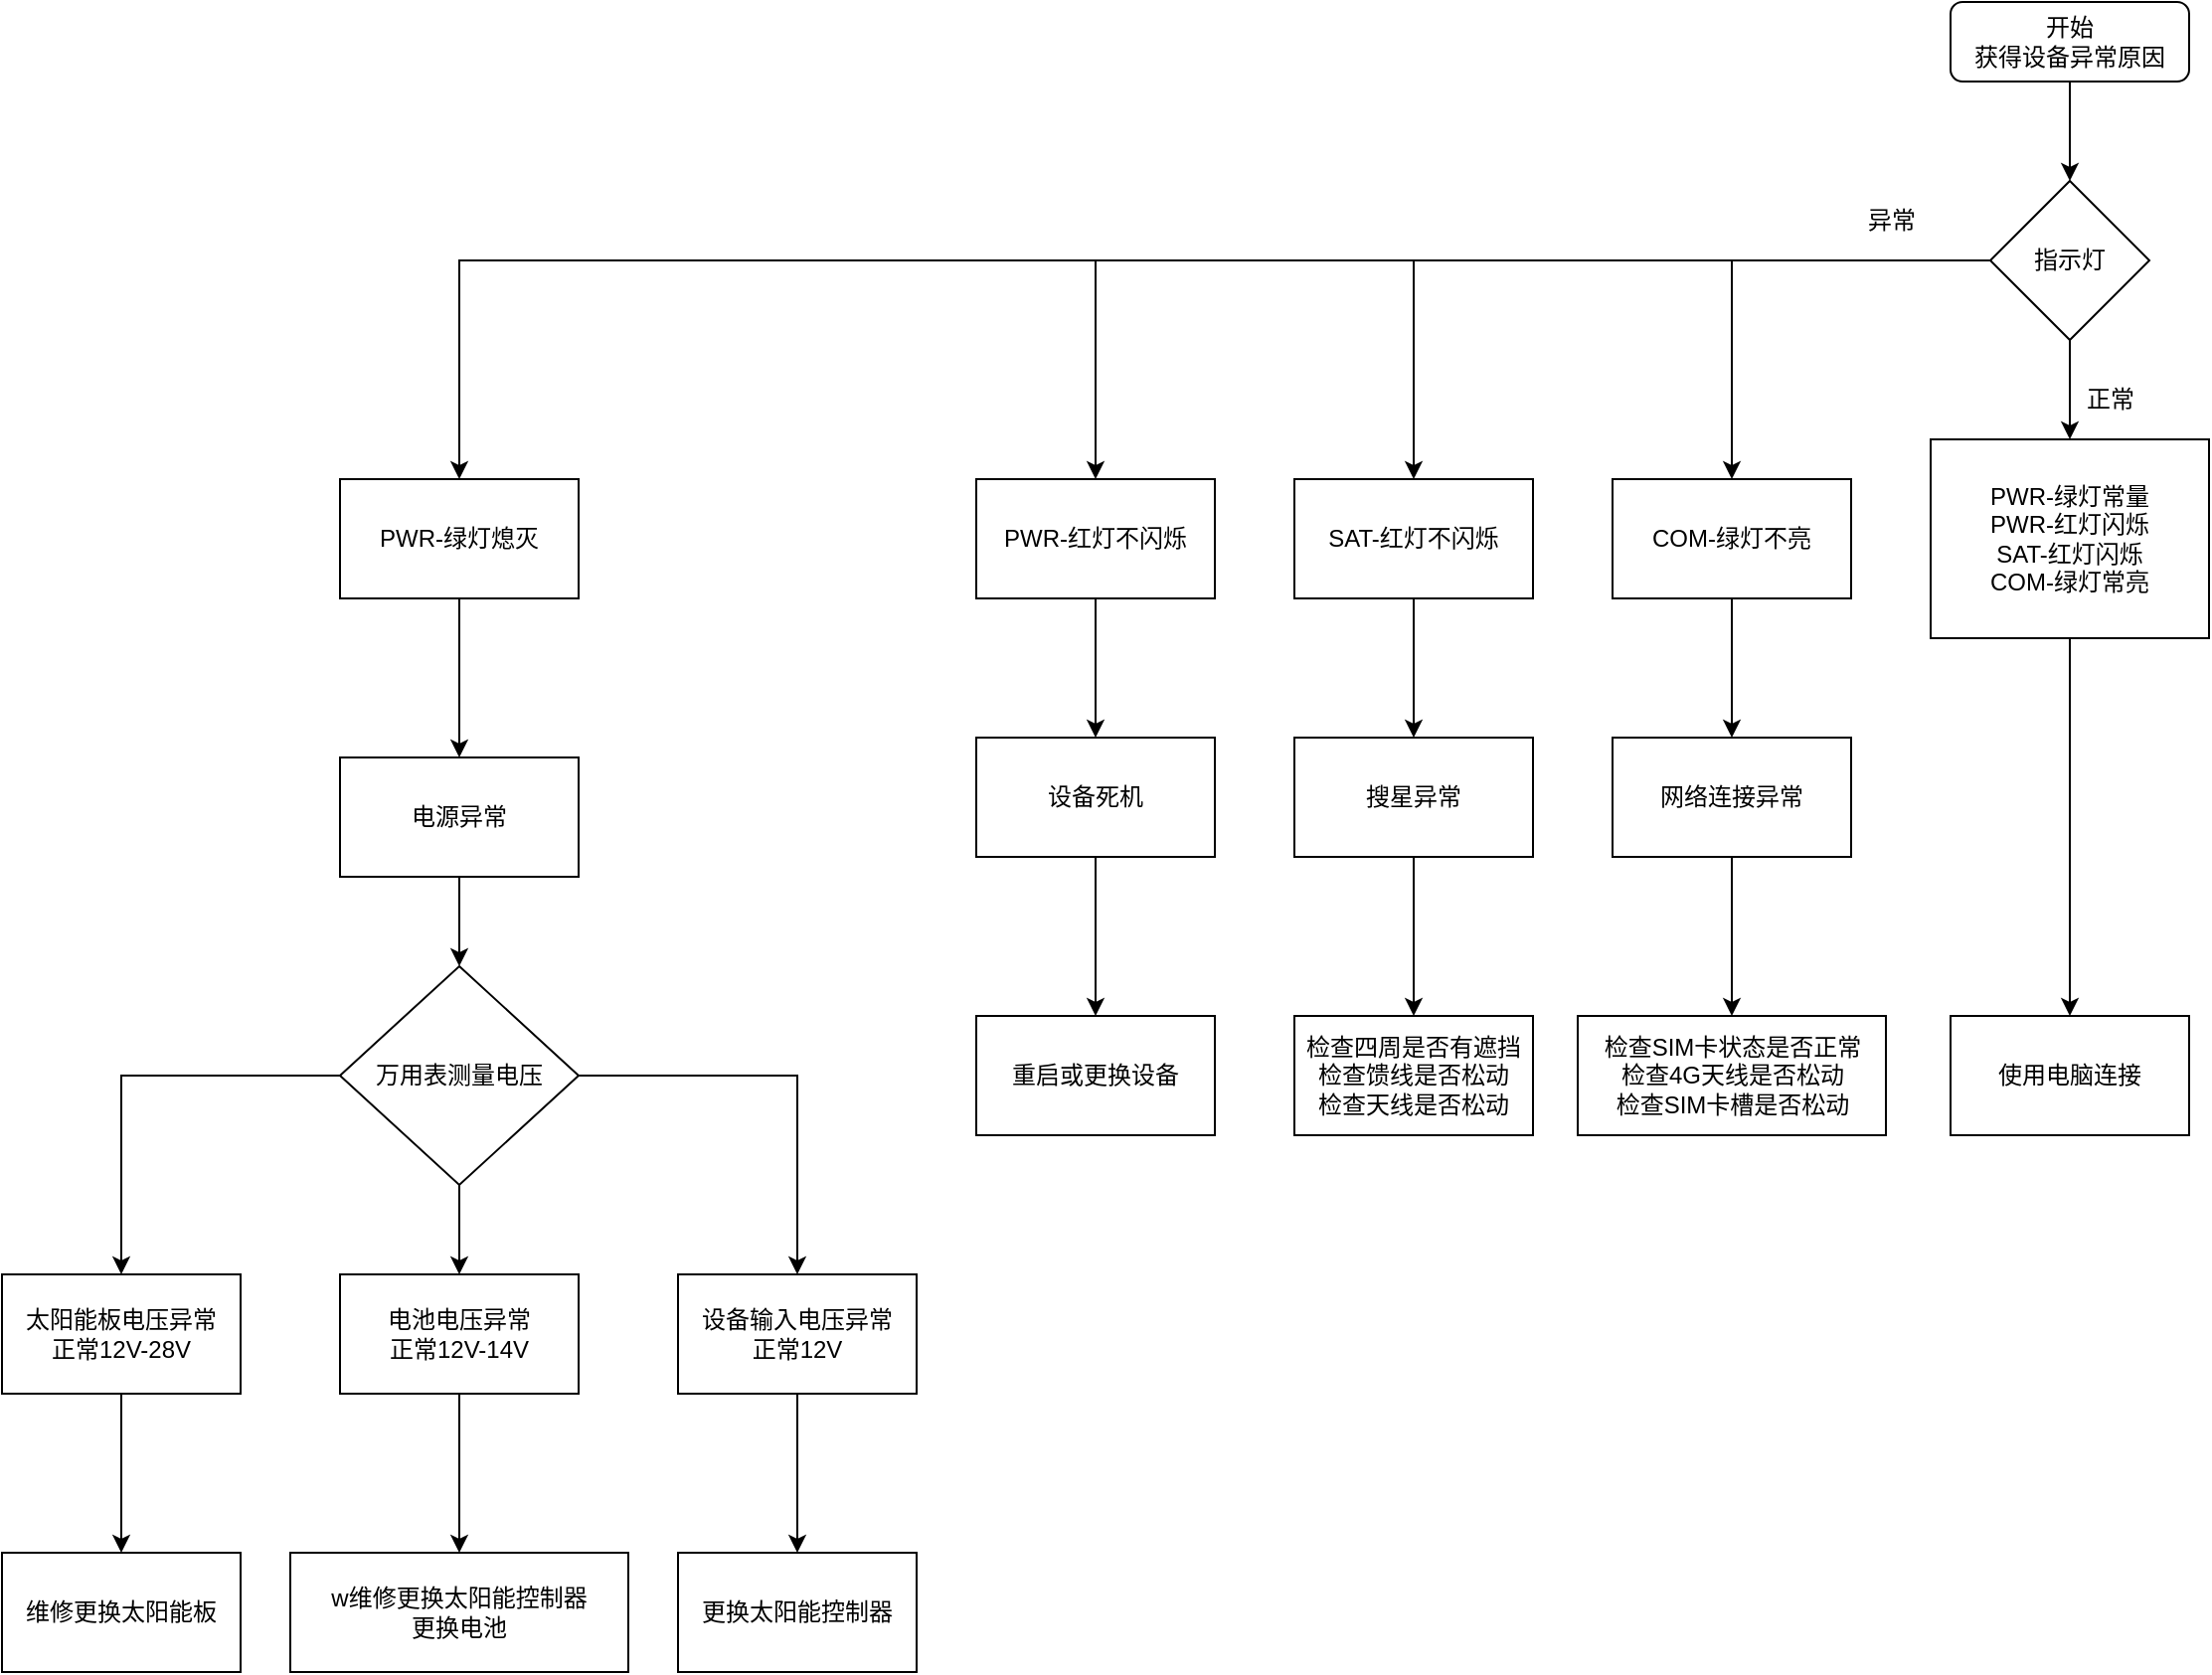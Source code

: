 <mxfile version="14.6.10" type="github" pages="5">
  <diagram id="C5RBs43oDa-KdzZeNtuy" name="现场运维">
    <mxGraphModel dx="2500" dy="898" grid="1" gridSize="10" guides="1" tooltips="1" connect="1" arrows="1" fold="1" page="1" pageScale="1" pageWidth="827" pageHeight="1169" math="0" shadow="0">
      <root>
        <mxCell id="WIyWlLk6GJQsqaUBKTNV-0" />
        <mxCell id="WIyWlLk6GJQsqaUBKTNV-1" parent="WIyWlLk6GJQsqaUBKTNV-0" />
        <mxCell id="KgREMNLeGkJPSWG_aXSg-19" style="edgeStyle=orthogonalEdgeStyle;rounded=0;orthogonalLoop=1;jettySize=auto;html=1;exitX=0.5;exitY=1;exitDx=0;exitDy=0;entryX=0.5;entryY=0;entryDx=0;entryDy=0;" parent="WIyWlLk6GJQsqaUBKTNV-1" source="WIyWlLk6GJQsqaUBKTNV-3" target="KgREMNLeGkJPSWG_aXSg-2" edge="1">
          <mxGeometry relative="1" as="geometry" />
        </mxCell>
        <mxCell id="WIyWlLk6GJQsqaUBKTNV-3" value="&lt;div&gt;开始&lt;/div&gt;&lt;div&gt;获得设备异常原因&lt;/div&gt;" style="rounded=1;whiteSpace=wrap;html=1;fontSize=12;glass=0;strokeWidth=1;shadow=0;" parent="WIyWlLk6GJQsqaUBKTNV-1" vertex="1">
          <mxGeometry x="280" y="50" width="120" height="40" as="geometry" />
        </mxCell>
        <mxCell id="KgREMNLeGkJPSWG_aXSg-4" value="" style="edgeStyle=orthogonalEdgeStyle;rounded=0;orthogonalLoop=1;jettySize=auto;html=1;" parent="WIyWlLk6GJQsqaUBKTNV-1" source="KgREMNLeGkJPSWG_aXSg-2" target="KgREMNLeGkJPSWG_aXSg-3" edge="1">
          <mxGeometry relative="1" as="geometry" />
        </mxCell>
        <mxCell id="KgREMNLeGkJPSWG_aXSg-6" value="" style="edgeStyle=orthogonalEdgeStyle;rounded=0;orthogonalLoop=1;jettySize=auto;html=1;" parent="WIyWlLk6GJQsqaUBKTNV-1" source="KgREMNLeGkJPSWG_aXSg-2" target="KgREMNLeGkJPSWG_aXSg-5" edge="1">
          <mxGeometry relative="1" as="geometry" />
        </mxCell>
        <mxCell id="KgREMNLeGkJPSWG_aXSg-8" value="" style="edgeStyle=orthogonalEdgeStyle;rounded=0;orthogonalLoop=1;jettySize=auto;html=1;" parent="WIyWlLk6GJQsqaUBKTNV-1" source="KgREMNLeGkJPSWG_aXSg-2" target="KgREMNLeGkJPSWG_aXSg-7" edge="1">
          <mxGeometry relative="1" as="geometry" />
        </mxCell>
        <mxCell id="KgREMNLeGkJPSWG_aXSg-10" value="" style="edgeStyle=orthogonalEdgeStyle;rounded=0;orthogonalLoop=1;jettySize=auto;html=1;" parent="WIyWlLk6GJQsqaUBKTNV-1" source="KgREMNLeGkJPSWG_aXSg-2" target="KgREMNLeGkJPSWG_aXSg-9" edge="1">
          <mxGeometry relative="1" as="geometry" />
        </mxCell>
        <mxCell id="KgREMNLeGkJPSWG_aXSg-21" value="" style="edgeStyle=orthogonalEdgeStyle;rounded=0;orthogonalLoop=1;jettySize=auto;html=1;" parent="WIyWlLk6GJQsqaUBKTNV-1" source="KgREMNLeGkJPSWG_aXSg-2" target="KgREMNLeGkJPSWG_aXSg-20" edge="1">
          <mxGeometry relative="1" as="geometry" />
        </mxCell>
        <mxCell id="KgREMNLeGkJPSWG_aXSg-2" value="指示灯" style="rhombus;whiteSpace=wrap;html=1;" parent="WIyWlLk6GJQsqaUBKTNV-1" vertex="1">
          <mxGeometry x="300" y="140" width="80" height="80" as="geometry" />
        </mxCell>
        <mxCell id="KgREMNLeGkJPSWG_aXSg-14" value="" style="edgeStyle=orthogonalEdgeStyle;rounded=0;orthogonalLoop=1;jettySize=auto;html=1;" parent="WIyWlLk6GJQsqaUBKTNV-1" source="KgREMNLeGkJPSWG_aXSg-3" target="KgREMNLeGkJPSWG_aXSg-13" edge="1">
          <mxGeometry relative="1" as="geometry" />
        </mxCell>
        <mxCell id="KgREMNLeGkJPSWG_aXSg-3" value="PWR-红灯不闪烁" style="whiteSpace=wrap;html=1;" parent="WIyWlLk6GJQsqaUBKTNV-1" vertex="1">
          <mxGeometry x="-210" y="290" width="120" height="60" as="geometry" />
        </mxCell>
        <mxCell id="KgREMNLeGkJPSWG_aXSg-12" value="" style="edgeStyle=orthogonalEdgeStyle;rounded=0;orthogonalLoop=1;jettySize=auto;html=1;" parent="WIyWlLk6GJQsqaUBKTNV-1" source="KgREMNLeGkJPSWG_aXSg-5" target="KgREMNLeGkJPSWG_aXSg-11" edge="1">
          <mxGeometry relative="1" as="geometry" />
        </mxCell>
        <mxCell id="KgREMNLeGkJPSWG_aXSg-5" value="PWR-绿灯熄灭" style="whiteSpace=wrap;html=1;" parent="WIyWlLk6GJQsqaUBKTNV-1" vertex="1">
          <mxGeometry x="-530" y="290" width="120" height="60" as="geometry" />
        </mxCell>
        <mxCell id="KgREMNLeGkJPSWG_aXSg-16" value="" style="edgeStyle=orthogonalEdgeStyle;rounded=0;orthogonalLoop=1;jettySize=auto;html=1;" parent="WIyWlLk6GJQsqaUBKTNV-1" source="KgREMNLeGkJPSWG_aXSg-7" target="KgREMNLeGkJPSWG_aXSg-15" edge="1">
          <mxGeometry relative="1" as="geometry" />
        </mxCell>
        <mxCell id="KgREMNLeGkJPSWG_aXSg-7" value="SAT-红灯不闪烁" style="whiteSpace=wrap;html=1;" parent="WIyWlLk6GJQsqaUBKTNV-1" vertex="1">
          <mxGeometry x="-50" y="290" width="120" height="60" as="geometry" />
        </mxCell>
        <mxCell id="KgREMNLeGkJPSWG_aXSg-18" value="" style="edgeStyle=orthogonalEdgeStyle;rounded=0;orthogonalLoop=1;jettySize=auto;html=1;" parent="WIyWlLk6GJQsqaUBKTNV-1" source="KgREMNLeGkJPSWG_aXSg-9" target="KgREMNLeGkJPSWG_aXSg-17" edge="1">
          <mxGeometry relative="1" as="geometry" />
        </mxCell>
        <mxCell id="KgREMNLeGkJPSWG_aXSg-9" value="COM-绿灯不亮" style="whiteSpace=wrap;html=1;" parent="WIyWlLk6GJQsqaUBKTNV-1" vertex="1">
          <mxGeometry x="110" y="290" width="120" height="60" as="geometry" />
        </mxCell>
        <mxCell id="KgREMNLeGkJPSWG_aXSg-31" style="edgeStyle=orthogonalEdgeStyle;rounded=0;orthogonalLoop=1;jettySize=auto;html=1;exitX=0.5;exitY=1;exitDx=0;exitDy=0;entryX=0.5;entryY=0;entryDx=0;entryDy=0;" parent="WIyWlLk6GJQsqaUBKTNV-1" source="KgREMNLeGkJPSWG_aXSg-11" target="KgREMNLeGkJPSWG_aXSg-24" edge="1">
          <mxGeometry relative="1" as="geometry" />
        </mxCell>
        <mxCell id="KgREMNLeGkJPSWG_aXSg-11" value="电源异常" style="whiteSpace=wrap;html=1;" parent="WIyWlLk6GJQsqaUBKTNV-1" vertex="1">
          <mxGeometry x="-530" y="430" width="120" height="60" as="geometry" />
        </mxCell>
        <mxCell id="KgREMNLeGkJPSWG_aXSg-33" value="" style="edgeStyle=orthogonalEdgeStyle;rounded=0;orthogonalLoop=1;jettySize=auto;html=1;" parent="WIyWlLk6GJQsqaUBKTNV-1" source="KgREMNLeGkJPSWG_aXSg-13" target="KgREMNLeGkJPSWG_aXSg-32" edge="1">
          <mxGeometry relative="1" as="geometry" />
        </mxCell>
        <mxCell id="KgREMNLeGkJPSWG_aXSg-13" value="设备死机" style="whiteSpace=wrap;html=1;" parent="WIyWlLk6GJQsqaUBKTNV-1" vertex="1">
          <mxGeometry x="-210" y="420" width="120" height="60" as="geometry" />
        </mxCell>
        <mxCell id="KgREMNLeGkJPSWG_aXSg-35" value="" style="edgeStyle=orthogonalEdgeStyle;rounded=0;orthogonalLoop=1;jettySize=auto;html=1;" parent="WIyWlLk6GJQsqaUBKTNV-1" source="KgREMNLeGkJPSWG_aXSg-15" target="KgREMNLeGkJPSWG_aXSg-34" edge="1">
          <mxGeometry relative="1" as="geometry" />
        </mxCell>
        <mxCell id="KgREMNLeGkJPSWG_aXSg-15" value="搜星异常" style="whiteSpace=wrap;html=1;" parent="WIyWlLk6GJQsqaUBKTNV-1" vertex="1">
          <mxGeometry x="-50" y="420" width="120" height="60" as="geometry" />
        </mxCell>
        <mxCell id="tUGIyLtoLdFWCd7LKNBK-1" value="" style="edgeStyle=orthogonalEdgeStyle;rounded=0;orthogonalLoop=1;jettySize=auto;html=1;startArrow=none;startFill=0;" edge="1" parent="WIyWlLk6GJQsqaUBKTNV-1" source="KgREMNLeGkJPSWG_aXSg-17" target="tUGIyLtoLdFWCd7LKNBK-0">
          <mxGeometry relative="1" as="geometry" />
        </mxCell>
        <mxCell id="KgREMNLeGkJPSWG_aXSg-17" value="网络连接异常" style="whiteSpace=wrap;html=1;" parent="WIyWlLk6GJQsqaUBKTNV-1" vertex="1">
          <mxGeometry x="110" y="420" width="120" height="60" as="geometry" />
        </mxCell>
        <mxCell id="tUGIyLtoLdFWCd7LKNBK-3" value="" style="edgeStyle=orthogonalEdgeStyle;rounded=0;orthogonalLoop=1;jettySize=auto;html=1;startArrow=none;startFill=0;" edge="1" parent="WIyWlLk6GJQsqaUBKTNV-1" source="KgREMNLeGkJPSWG_aXSg-20" target="tUGIyLtoLdFWCd7LKNBK-2">
          <mxGeometry relative="1" as="geometry" />
        </mxCell>
        <mxCell id="KgREMNLeGkJPSWG_aXSg-20" value="&lt;div&gt;PWR-绿灯常量&lt;/div&gt;&lt;div&gt;PWR-红灯闪烁&lt;/div&gt;&lt;div&gt;SAT-红灯闪烁&lt;/div&gt;&lt;div&gt;COM-绿灯常亮&lt;br&gt;&lt;/div&gt;" style="whiteSpace=wrap;html=1;" parent="WIyWlLk6GJQsqaUBKTNV-1" vertex="1">
          <mxGeometry x="270" y="270" width="140" height="100" as="geometry" />
        </mxCell>
        <mxCell id="KgREMNLeGkJPSWG_aXSg-22" value="异常" style="text;html=1;align=center;verticalAlign=middle;resizable=0;points=[];autosize=1;strokeColor=none;" parent="WIyWlLk6GJQsqaUBKTNV-1" vertex="1">
          <mxGeometry x="230" y="150" width="40" height="20" as="geometry" />
        </mxCell>
        <mxCell id="KgREMNLeGkJPSWG_aXSg-23" value="正常" style="text;html=1;align=center;verticalAlign=middle;resizable=0;points=[];autosize=1;strokeColor=none;" parent="WIyWlLk6GJQsqaUBKTNV-1" vertex="1">
          <mxGeometry x="340" y="240" width="40" height="20" as="geometry" />
        </mxCell>
        <mxCell id="KgREMNLeGkJPSWG_aXSg-26" value="" style="edgeStyle=orthogonalEdgeStyle;rounded=0;orthogonalLoop=1;jettySize=auto;html=1;" parent="WIyWlLk6GJQsqaUBKTNV-1" source="KgREMNLeGkJPSWG_aXSg-24" target="KgREMNLeGkJPSWG_aXSg-25" edge="1">
          <mxGeometry relative="1" as="geometry" />
        </mxCell>
        <mxCell id="KgREMNLeGkJPSWG_aXSg-28" value="" style="edgeStyle=orthogonalEdgeStyle;rounded=0;orthogonalLoop=1;jettySize=auto;html=1;" parent="WIyWlLk6GJQsqaUBKTNV-1" source="KgREMNLeGkJPSWG_aXSg-24" target="KgREMNLeGkJPSWG_aXSg-27" edge="1">
          <mxGeometry relative="1" as="geometry" />
        </mxCell>
        <mxCell id="KgREMNLeGkJPSWG_aXSg-30" value="" style="edgeStyle=orthogonalEdgeStyle;rounded=0;orthogonalLoop=1;jettySize=auto;html=1;" parent="WIyWlLk6GJQsqaUBKTNV-1" source="KgREMNLeGkJPSWG_aXSg-24" target="KgREMNLeGkJPSWG_aXSg-29" edge="1">
          <mxGeometry relative="1" as="geometry" />
        </mxCell>
        <mxCell id="KgREMNLeGkJPSWG_aXSg-24" value="万用表测量电压" style="rhombus;whiteSpace=wrap;html=1;" parent="WIyWlLk6GJQsqaUBKTNV-1" vertex="1">
          <mxGeometry x="-530" y="535" width="120" height="110" as="geometry" />
        </mxCell>
        <mxCell id="tUGIyLtoLdFWCd7LKNBK-5" value="" style="edgeStyle=orthogonalEdgeStyle;rounded=0;orthogonalLoop=1;jettySize=auto;html=1;startArrow=none;startFill=0;" edge="1" parent="WIyWlLk6GJQsqaUBKTNV-1" source="KgREMNLeGkJPSWG_aXSg-25" target="tUGIyLtoLdFWCd7LKNBK-4">
          <mxGeometry relative="1" as="geometry" />
        </mxCell>
        <mxCell id="KgREMNLeGkJPSWG_aXSg-25" value="&lt;div&gt;太阳能板电压异常&lt;/div&gt;&lt;div&gt;正常12V-28V&lt;br&gt;&lt;/div&gt;" style="whiteSpace=wrap;html=1;" parent="WIyWlLk6GJQsqaUBKTNV-1" vertex="1">
          <mxGeometry x="-700" y="690" width="120" height="60" as="geometry" />
        </mxCell>
        <mxCell id="tUGIyLtoLdFWCd7LKNBK-7" value="" style="edgeStyle=orthogonalEdgeStyle;rounded=0;orthogonalLoop=1;jettySize=auto;html=1;startArrow=none;startFill=0;" edge="1" parent="WIyWlLk6GJQsqaUBKTNV-1" source="KgREMNLeGkJPSWG_aXSg-27" target="tUGIyLtoLdFWCd7LKNBK-6">
          <mxGeometry relative="1" as="geometry" />
        </mxCell>
        <mxCell id="KgREMNLeGkJPSWG_aXSg-27" value="&lt;div&gt;电池电压异常&lt;/div&gt;&lt;div&gt;正常12V-14V&lt;br&gt;&lt;/div&gt;" style="whiteSpace=wrap;html=1;" parent="WIyWlLk6GJQsqaUBKTNV-1" vertex="1">
          <mxGeometry x="-530" y="690" width="120" height="60" as="geometry" />
        </mxCell>
        <mxCell id="tUGIyLtoLdFWCd7LKNBK-9" value="" style="edgeStyle=orthogonalEdgeStyle;rounded=0;orthogonalLoop=1;jettySize=auto;html=1;startArrow=none;startFill=0;" edge="1" parent="WIyWlLk6GJQsqaUBKTNV-1" source="KgREMNLeGkJPSWG_aXSg-29" target="tUGIyLtoLdFWCd7LKNBK-8">
          <mxGeometry relative="1" as="geometry" />
        </mxCell>
        <mxCell id="KgREMNLeGkJPSWG_aXSg-29" value="&lt;div&gt;设备输入电压异常&lt;/div&gt;&lt;div&gt;正常12V&lt;/div&gt;" style="whiteSpace=wrap;html=1;" parent="WIyWlLk6GJQsqaUBKTNV-1" vertex="1">
          <mxGeometry x="-360" y="690" width="120" height="60" as="geometry" />
        </mxCell>
        <mxCell id="KgREMNLeGkJPSWG_aXSg-32" value="重启或更换设备" style="whiteSpace=wrap;html=1;" parent="WIyWlLk6GJQsqaUBKTNV-1" vertex="1">
          <mxGeometry x="-210" y="560" width="120" height="60" as="geometry" />
        </mxCell>
        <mxCell id="KgREMNLeGkJPSWG_aXSg-34" value="&lt;div&gt;检查四周是否有遮挡&lt;/div&gt;&lt;div&gt;检查馈线是否松动&lt;/div&gt;&lt;div&gt;检查天线是否松动&lt;br&gt;&lt;/div&gt;" style="whiteSpace=wrap;html=1;" parent="WIyWlLk6GJQsqaUBKTNV-1" vertex="1">
          <mxGeometry x="-50" y="560" width="120" height="60" as="geometry" />
        </mxCell>
        <mxCell id="tUGIyLtoLdFWCd7LKNBK-0" value="&lt;div&gt;检查SIM卡状态是否正常&lt;/div&gt;&lt;div&gt;检查4G天线是否松动&lt;/div&gt;&lt;div&gt;检查SIM卡槽是否松动&lt;br&gt;&lt;/div&gt;" style="whiteSpace=wrap;html=1;" vertex="1" parent="WIyWlLk6GJQsqaUBKTNV-1">
          <mxGeometry x="92.5" y="560" width="155" height="60" as="geometry" />
        </mxCell>
        <mxCell id="tUGIyLtoLdFWCd7LKNBK-2" value="使用电脑连接" style="whiteSpace=wrap;html=1;" vertex="1" parent="WIyWlLk6GJQsqaUBKTNV-1">
          <mxGeometry x="280" y="560" width="120" height="60" as="geometry" />
        </mxCell>
        <mxCell id="tUGIyLtoLdFWCd7LKNBK-4" value="维修更换太阳能板" style="whiteSpace=wrap;html=1;" vertex="1" parent="WIyWlLk6GJQsqaUBKTNV-1">
          <mxGeometry x="-700" y="830" width="120" height="60" as="geometry" />
        </mxCell>
        <mxCell id="tUGIyLtoLdFWCd7LKNBK-6" value="&lt;div&gt;w维修更换太阳能控制器&lt;/div&gt;&lt;div&gt;更换电池&lt;br&gt;&lt;/div&gt;" style="whiteSpace=wrap;html=1;" vertex="1" parent="WIyWlLk6GJQsqaUBKTNV-1">
          <mxGeometry x="-555" y="830" width="170" height="60" as="geometry" />
        </mxCell>
        <mxCell id="tUGIyLtoLdFWCd7LKNBK-8" value="更换太阳能控制器" style="whiteSpace=wrap;html=1;" vertex="1" parent="WIyWlLk6GJQsqaUBKTNV-1">
          <mxGeometry x="-360" y="830" width="120" height="60" as="geometry" />
        </mxCell>
      </root>
    </mxGraphModel>
  </diagram>
  <diagram id="EODDSByg2rEUQqf88FFS" name="公司运维">
    <mxGraphModel dx="1422" dy="723" grid="1" gridSize="10" guides="1" tooltips="1" connect="1" arrows="1" fold="1" page="1" pageScale="1" pageWidth="827" pageHeight="1169" math="0" shadow="0">
      <root>
        <mxCell id="lZ0zrYPmxuLSmTy-BeTQ-0" />
        <mxCell id="lZ0zrYPmxuLSmTy-BeTQ-1" parent="lZ0zrYPmxuLSmTy-BeTQ-0" />
      </root>
    </mxGraphModel>
  </diagram>
  <diagram id="hOMTGWj0nMqqq3rEI6MF" name="公司生产维修">
    <mxGraphModel dx="1422" dy="723" grid="1" gridSize="10" guides="1" tooltips="1" connect="1" arrows="1" fold="1" page="1" pageScale="1" pageWidth="827" pageHeight="1169" math="0" shadow="0">
      <root>
        <mxCell id="bnYNsXHe7jdPVaifsP1w-0" />
        <mxCell id="bnYNsXHe7jdPVaifsP1w-1" parent="bnYNsXHe7jdPVaifsP1w-0" />
      </root>
    </mxGraphModel>
  </diagram>
  <diagram id="l3NjHZwCESpKdnq6W0zV" name="研发问题跟进">
    <mxGraphModel dx="1422" dy="723" grid="1" gridSize="10" guides="1" tooltips="1" connect="1" arrows="1" fold="1" page="1" pageScale="1" pageWidth="827" pageHeight="1169" math="0" shadow="0">
      <root>
        <mxCell id="e880l5ls7N_nc2oAzIri-0" />
        <mxCell id="e880l5ls7N_nc2oAzIri-1" parent="e880l5ls7N_nc2oAzIri-0" />
      </root>
    </mxGraphModel>
  </diagram>
  <diagram id="jqGWFflu5adQw5MhyTR0" name="第 5 页">
    <mxGraphModel dx="1422" dy="723" grid="1" gridSize="10" guides="1" tooltips="1" connect="1" arrows="1" fold="1" page="1" pageScale="1" pageWidth="827" pageHeight="1169" math="0" shadow="0">
      <root>
        <mxCell id="3yEkhy-xhXZnqwXqjuUh-0" />
        <mxCell id="3yEkhy-xhXZnqwXqjuUh-1" parent="3yEkhy-xhXZnqwXqjuUh-0" />
      </root>
    </mxGraphModel>
  </diagram>
</mxfile>
